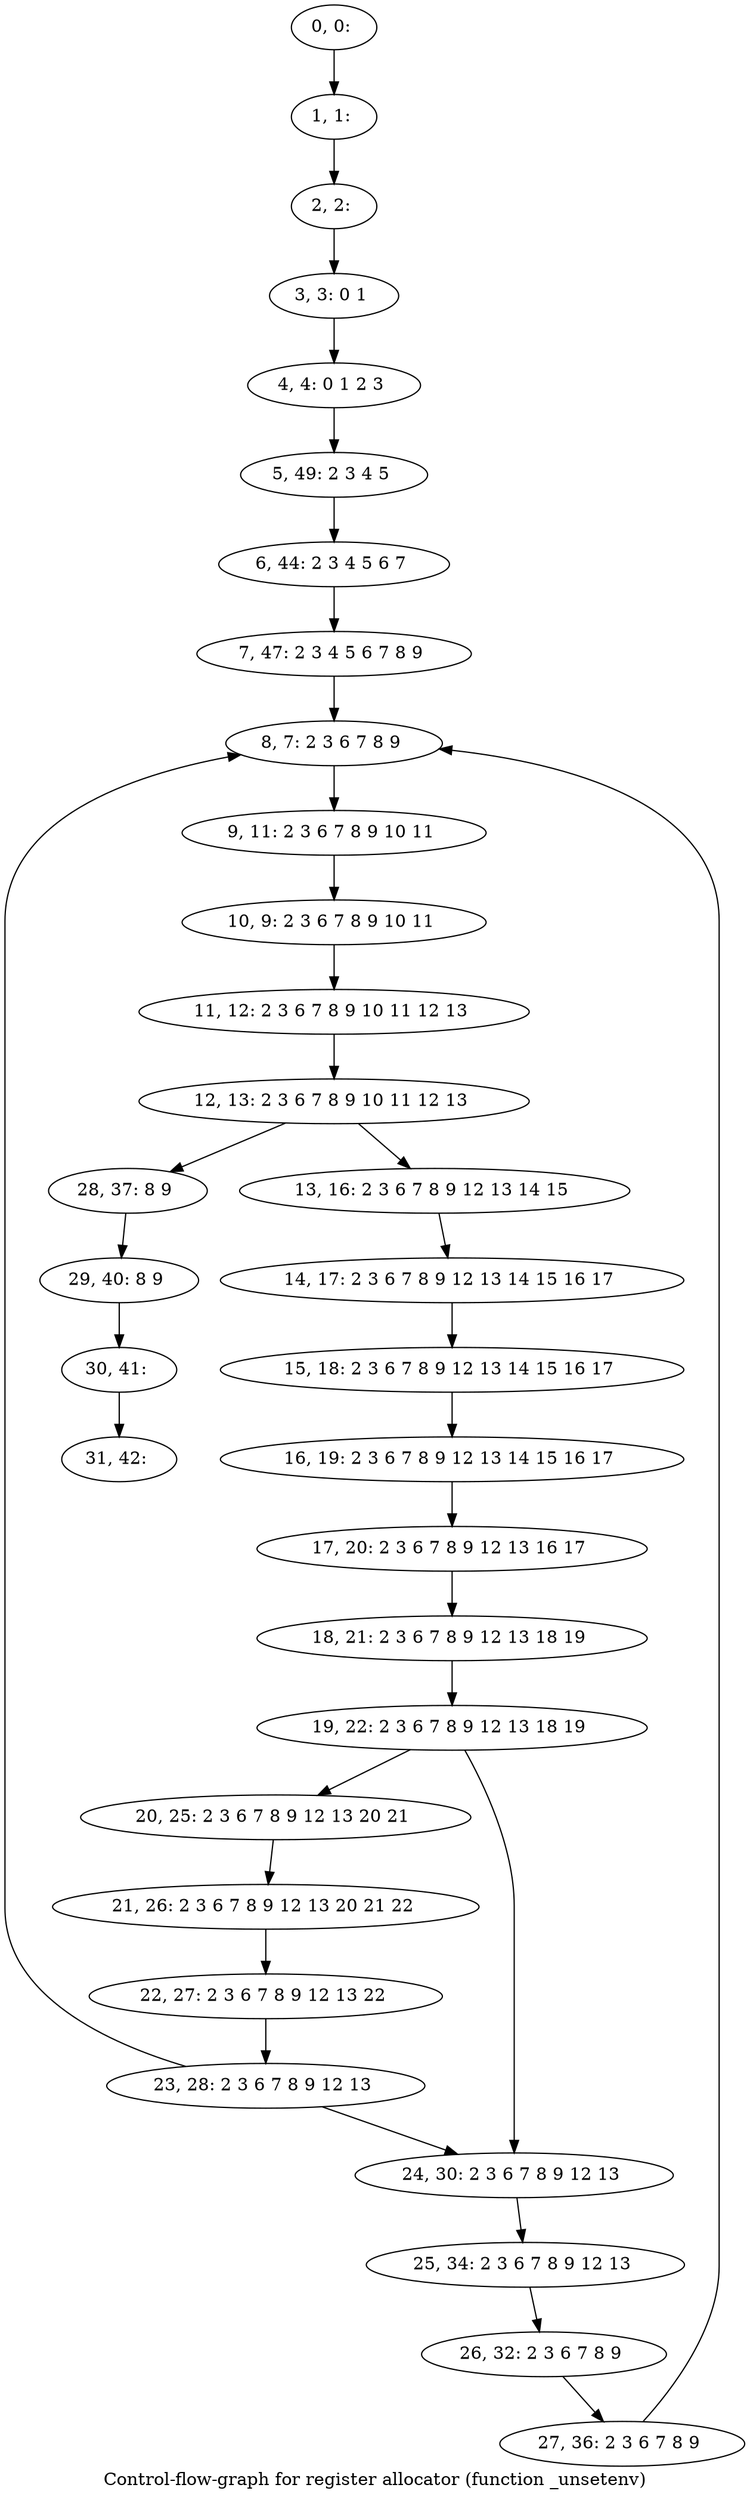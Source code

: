 digraph G {
graph [label="Control-flow-graph for register allocator (function _unsetenv)"]
0[label="0, 0: "];
1[label="1, 1: "];
2[label="2, 2: "];
3[label="3, 3: 0 1 "];
4[label="4, 4: 0 1 2 3 "];
5[label="5, 49: 2 3 4 5 "];
6[label="6, 44: 2 3 4 5 6 7 "];
7[label="7, 47: 2 3 4 5 6 7 8 9 "];
8[label="8, 7: 2 3 6 7 8 9 "];
9[label="9, 11: 2 3 6 7 8 9 10 11 "];
10[label="10, 9: 2 3 6 7 8 9 10 11 "];
11[label="11, 12: 2 3 6 7 8 9 10 11 12 13 "];
12[label="12, 13: 2 3 6 7 8 9 10 11 12 13 "];
13[label="13, 16: 2 3 6 7 8 9 12 13 14 15 "];
14[label="14, 17: 2 3 6 7 8 9 12 13 14 15 16 17 "];
15[label="15, 18: 2 3 6 7 8 9 12 13 14 15 16 17 "];
16[label="16, 19: 2 3 6 7 8 9 12 13 14 15 16 17 "];
17[label="17, 20: 2 3 6 7 8 9 12 13 16 17 "];
18[label="18, 21: 2 3 6 7 8 9 12 13 18 19 "];
19[label="19, 22: 2 3 6 7 8 9 12 13 18 19 "];
20[label="20, 25: 2 3 6 7 8 9 12 13 20 21 "];
21[label="21, 26: 2 3 6 7 8 9 12 13 20 21 22 "];
22[label="22, 27: 2 3 6 7 8 9 12 13 22 "];
23[label="23, 28: 2 3 6 7 8 9 12 13 "];
24[label="24, 30: 2 3 6 7 8 9 12 13 "];
25[label="25, 34: 2 3 6 7 8 9 12 13 "];
26[label="26, 32: 2 3 6 7 8 9 "];
27[label="27, 36: 2 3 6 7 8 9 "];
28[label="28, 37: 8 9 "];
29[label="29, 40: 8 9 "];
30[label="30, 41: "];
31[label="31, 42: "];
0->1 ;
1->2 ;
2->3 ;
3->4 ;
4->5 ;
5->6 ;
6->7 ;
7->8 ;
8->9 ;
9->10 ;
10->11 ;
11->12 ;
12->13 ;
12->28 ;
13->14 ;
14->15 ;
15->16 ;
16->17 ;
17->18 ;
18->19 ;
19->20 ;
19->24 ;
20->21 ;
21->22 ;
22->23 ;
23->24 ;
23->8 ;
24->25 ;
25->26 ;
26->27 ;
27->8 ;
28->29 ;
29->30 ;
30->31 ;
}
